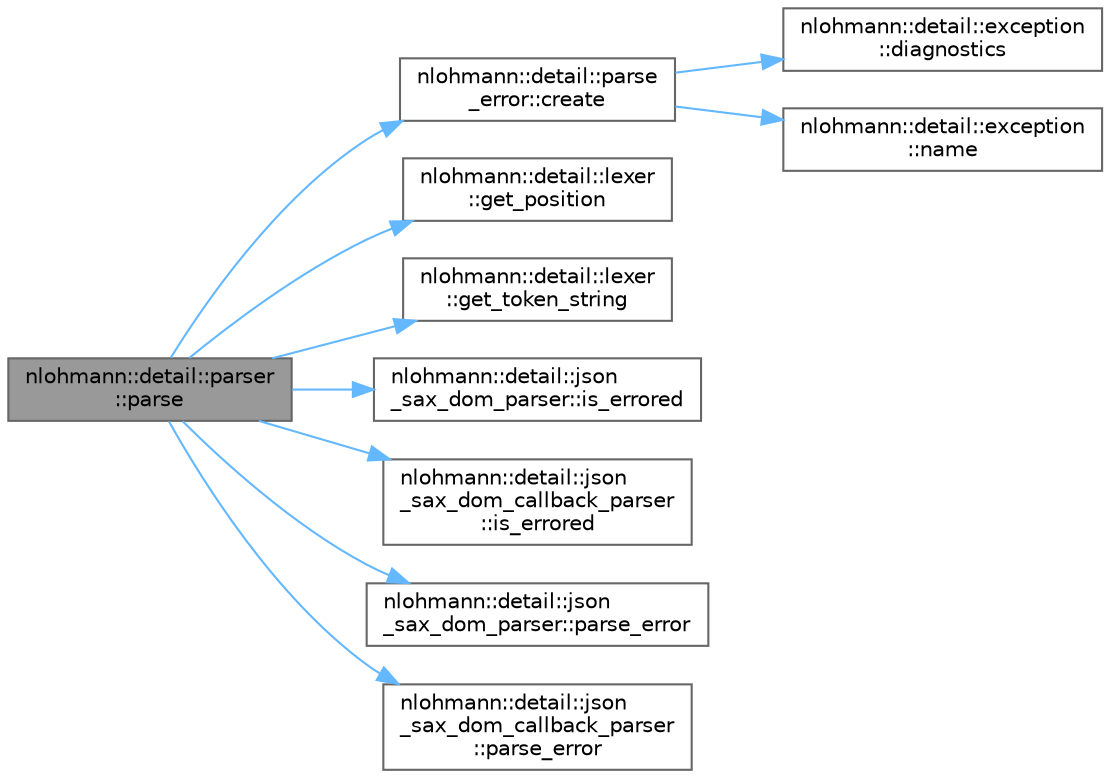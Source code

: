 digraph "nlohmann::detail::parser::parse"
{
 // LATEX_PDF_SIZE
  bgcolor="transparent";
  edge [fontname=Helvetica,fontsize=10,labelfontname=Helvetica,labelfontsize=10];
  node [fontname=Helvetica,fontsize=10,shape=box,height=0.2,width=0.4];
  rankdir="LR";
  Node1 [id="Node000001",label="nlohmann::detail::parser\l::parse",height=0.2,width=0.4,color="gray40", fillcolor="grey60", style="filled", fontcolor="black",tooltip="public parser interface"];
  Node1 -> Node2 [id="edge1_Node000001_Node000002",color="steelblue1",style="solid",tooltip=" "];
  Node2 [id="Node000002",label="nlohmann::detail::parse\l_error::create",height=0.2,width=0.4,color="grey40", fillcolor="white", style="filled",URL="$classnlohmann_1_1detail_1_1parse__error.html#ae77bd584cb9101140790219af7fec1ce",tooltip="create a parse error exception"];
  Node2 -> Node3 [id="edge2_Node000002_Node000003",color="steelblue1",style="solid",tooltip=" "];
  Node3 [id="Node000003",label="nlohmann::detail::exception\l::diagnostics",height=0.2,width=0.4,color="grey40", fillcolor="white", style="filled",URL="$classnlohmann_1_1detail_1_1exception.html#aa353a7dba4fd179f7224b8a2a238a264",tooltip=" "];
  Node2 -> Node4 [id="edge3_Node000002_Node000004",color="steelblue1",style="solid",tooltip=" "];
  Node4 [id="Node000004",label="nlohmann::detail::exception\l::name",height=0.2,width=0.4,color="grey40", fillcolor="white", style="filled",URL="$classnlohmann_1_1detail_1_1exception.html#abf41a7e9178356314082284e6cfea278",tooltip=" "];
  Node1 -> Node5 [id="edge4_Node000001_Node000005",color="steelblue1",style="solid",tooltip=" "];
  Node5 [id="Node000005",label="nlohmann::detail::lexer\l::get_position",height=0.2,width=0.4,color="grey40", fillcolor="white", style="filled",URL="$classnlohmann_1_1detail_1_1lexer.html#a948c80b8bd8a3095b544e4655e1ca37e",tooltip="return position of last read token"];
  Node1 -> Node6 [id="edge5_Node000001_Node000006",color="steelblue1",style="solid",tooltip=" "];
  Node6 [id="Node000006",label="nlohmann::detail::lexer\l::get_token_string",height=0.2,width=0.4,color="grey40", fillcolor="white", style="filled",URL="$classnlohmann_1_1detail_1_1lexer.html#ae000b7571480e528dee4b281f63d5b15",tooltip=" "];
  Node1 -> Node7 [id="edge6_Node000001_Node000007",color="steelblue1",style="solid",tooltip=" "];
  Node7 [id="Node000007",label="nlohmann::detail::json\l_sax_dom_parser::is_errored",height=0.2,width=0.4,color="grey40", fillcolor="white", style="filled",URL="$classnlohmann_1_1detail_1_1json__sax__dom__parser.html#ad1b9f3681fadbbb2e0127f5c8a99c662",tooltip=" "];
  Node1 -> Node8 [id="edge7_Node000001_Node000008",color="steelblue1",style="solid",tooltip=" "];
  Node8 [id="Node000008",label="nlohmann::detail::json\l_sax_dom_callback_parser\l::is_errored",height=0.2,width=0.4,color="grey40", fillcolor="white", style="filled",URL="$classnlohmann_1_1detail_1_1json__sax__dom__callback__parser.html#a167fd9bf385d3d08bcbbba8a927c0eff",tooltip=" "];
  Node1 -> Node9 [id="edge8_Node000001_Node000009",color="steelblue1",style="solid",tooltip=" "];
  Node9 [id="Node000009",label="nlohmann::detail::json\l_sax_dom_parser::parse_error",height=0.2,width=0.4,color="grey40", fillcolor="white", style="filled",URL="$classnlohmann_1_1detail_1_1json__sax__dom__parser.html#a7bc7d26e6a6f30185310de42cb2e820d",tooltip=" "];
  Node1 -> Node10 [id="edge9_Node000001_Node000010",color="steelblue1",style="solid",tooltip=" "];
  Node10 [id="Node000010",label="nlohmann::detail::json\l_sax_dom_callback_parser\l::parse_error",height=0.2,width=0.4,color="grey40", fillcolor="white", style="filled",URL="$classnlohmann_1_1detail_1_1json__sax__dom__callback__parser.html#afb54d6937ee5d5a40e1db94422998aec",tooltip=" "];
}
